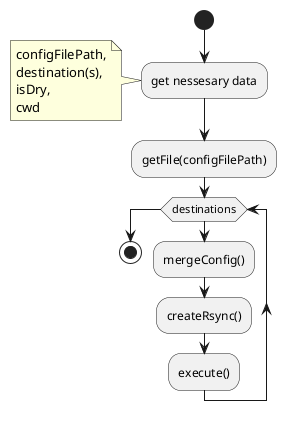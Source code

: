 @startuml
start
:get nessesary data;
note
configFilePath,
destination(s),
isDry,
cwd
end note
:getFile(configFilePath);
while (destinations)
:mergeConfig();
:createRsync();
:execute();
endwhile
stop
@enduml
